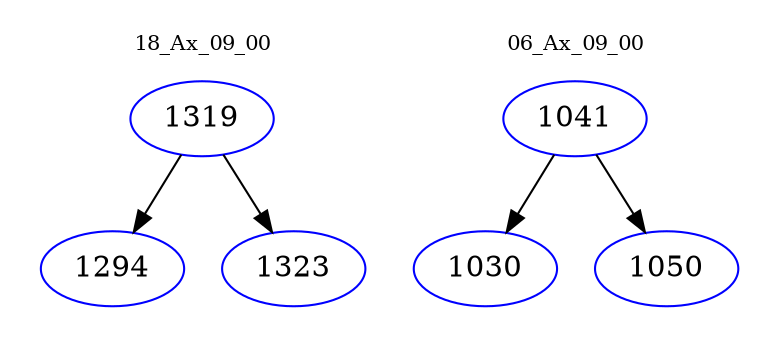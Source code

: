 digraph{
subgraph cluster_0 {
color = white
label = "18_Ax_09_00";
fontsize=10;
T0_1319 [label="1319", color="blue"]
T0_1319 -> T0_1294 [color="black"]
T0_1294 [label="1294", color="blue"]
T0_1319 -> T0_1323 [color="black"]
T0_1323 [label="1323", color="blue"]
}
subgraph cluster_1 {
color = white
label = "06_Ax_09_00";
fontsize=10;
T1_1041 [label="1041", color="blue"]
T1_1041 -> T1_1030 [color="black"]
T1_1030 [label="1030", color="blue"]
T1_1041 -> T1_1050 [color="black"]
T1_1050 [label="1050", color="blue"]
}
}
